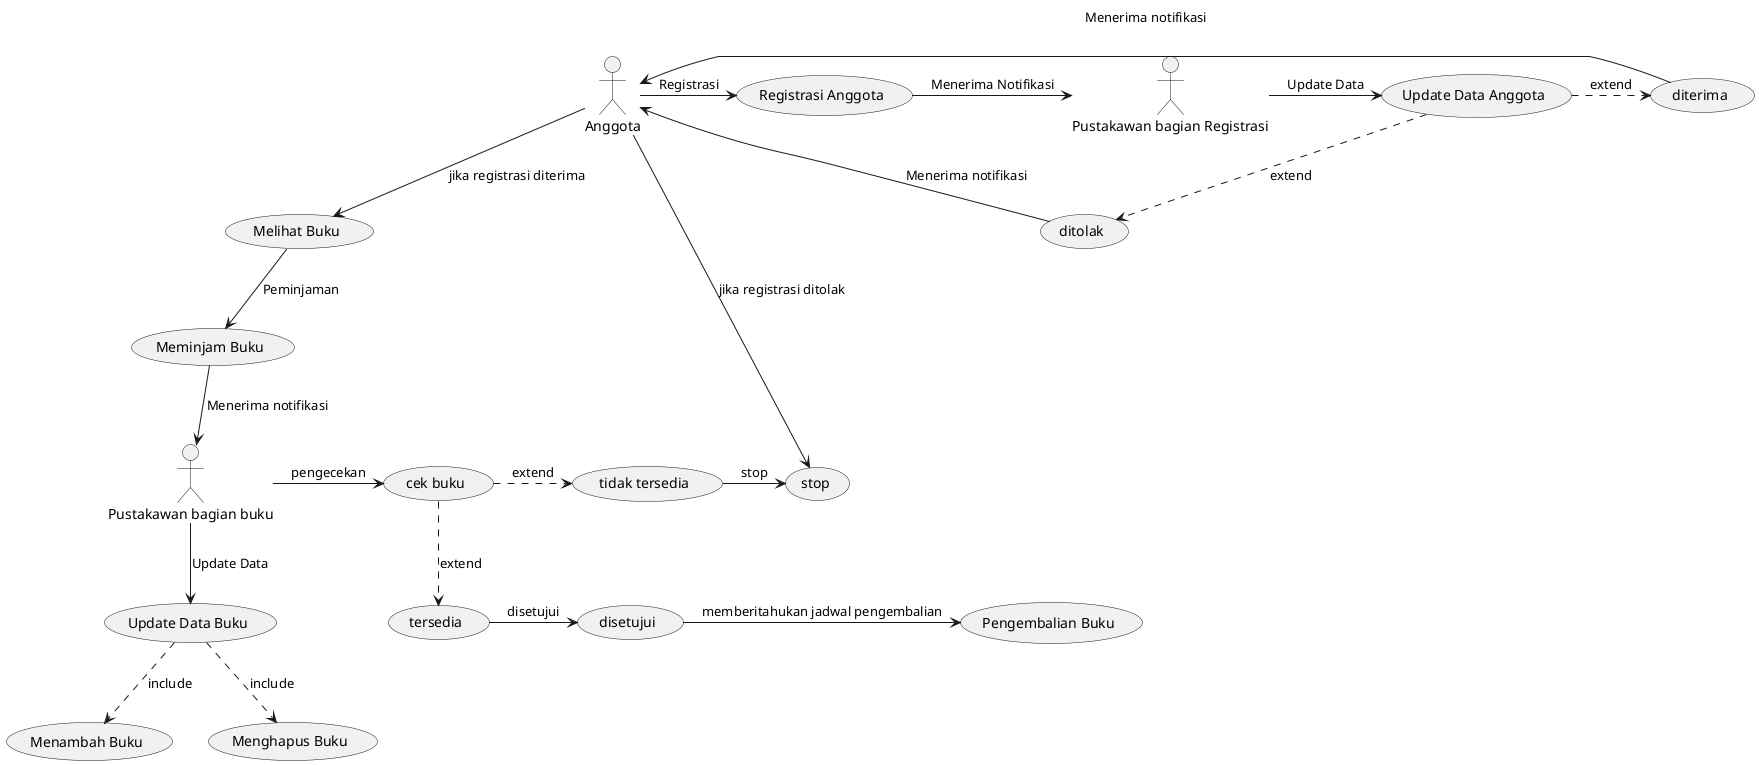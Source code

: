 @startuml usecase

actor "Anggota" as A
actor "Pustakawan bagian Registrasi" as P
actor "Pustakawan bagian buku" as P2


usecase "Registrasi Anggota" as UC1
usecase "Update Data Anggota" as UC2
usecase "ditolak" as UC3
usecase "diterima" as UC4
usecase "Update Data Buku" as UC5
usecase "Menambah Buku" as UC6
usecase "Menghapus Buku" as UC7
usecase "Pengembalian Buku" as UC8
usecase "Meminjam Buku" as UC9
usecase "Melihat Buku" as UC10
usecase "stop" as UC11
usecase "cek buku" as UC12
usecase "tersedia" as UC13
usecase "tidak tersedia" as UC14
usecase "disetujui" as UC15

A -> UC1 : Registrasi
UC1 -> P : Menerima Notifikasi
P -> UC2 : Update Data
UC2 .> UC3 : extend
UC2 .> UC4 : extend
UC3 --> A : Menerima notifikasi
UC4 -> A : Menerima notifikasi
A --> UC11 : jika registrasi ditolak
A --> UC10 : jika registrasi diterima
UC10 --> UC9 : Peminjaman
UC9 --> P2 : Menerima notifikasi

P2 -> UC12 : pengecekan
UC12 .> UC14 : extend
UC14 -> UC11 : stop
UC12 ..> UC13 : extend
UC13 -> UC15 : disetujui
UC15 -> UC8 : memberitahukan jadwal pengembalian

P2 --> UC5 : Update Data
UC5 ..> UC6 : include
UC5 ..> UC7 : include

@enduml